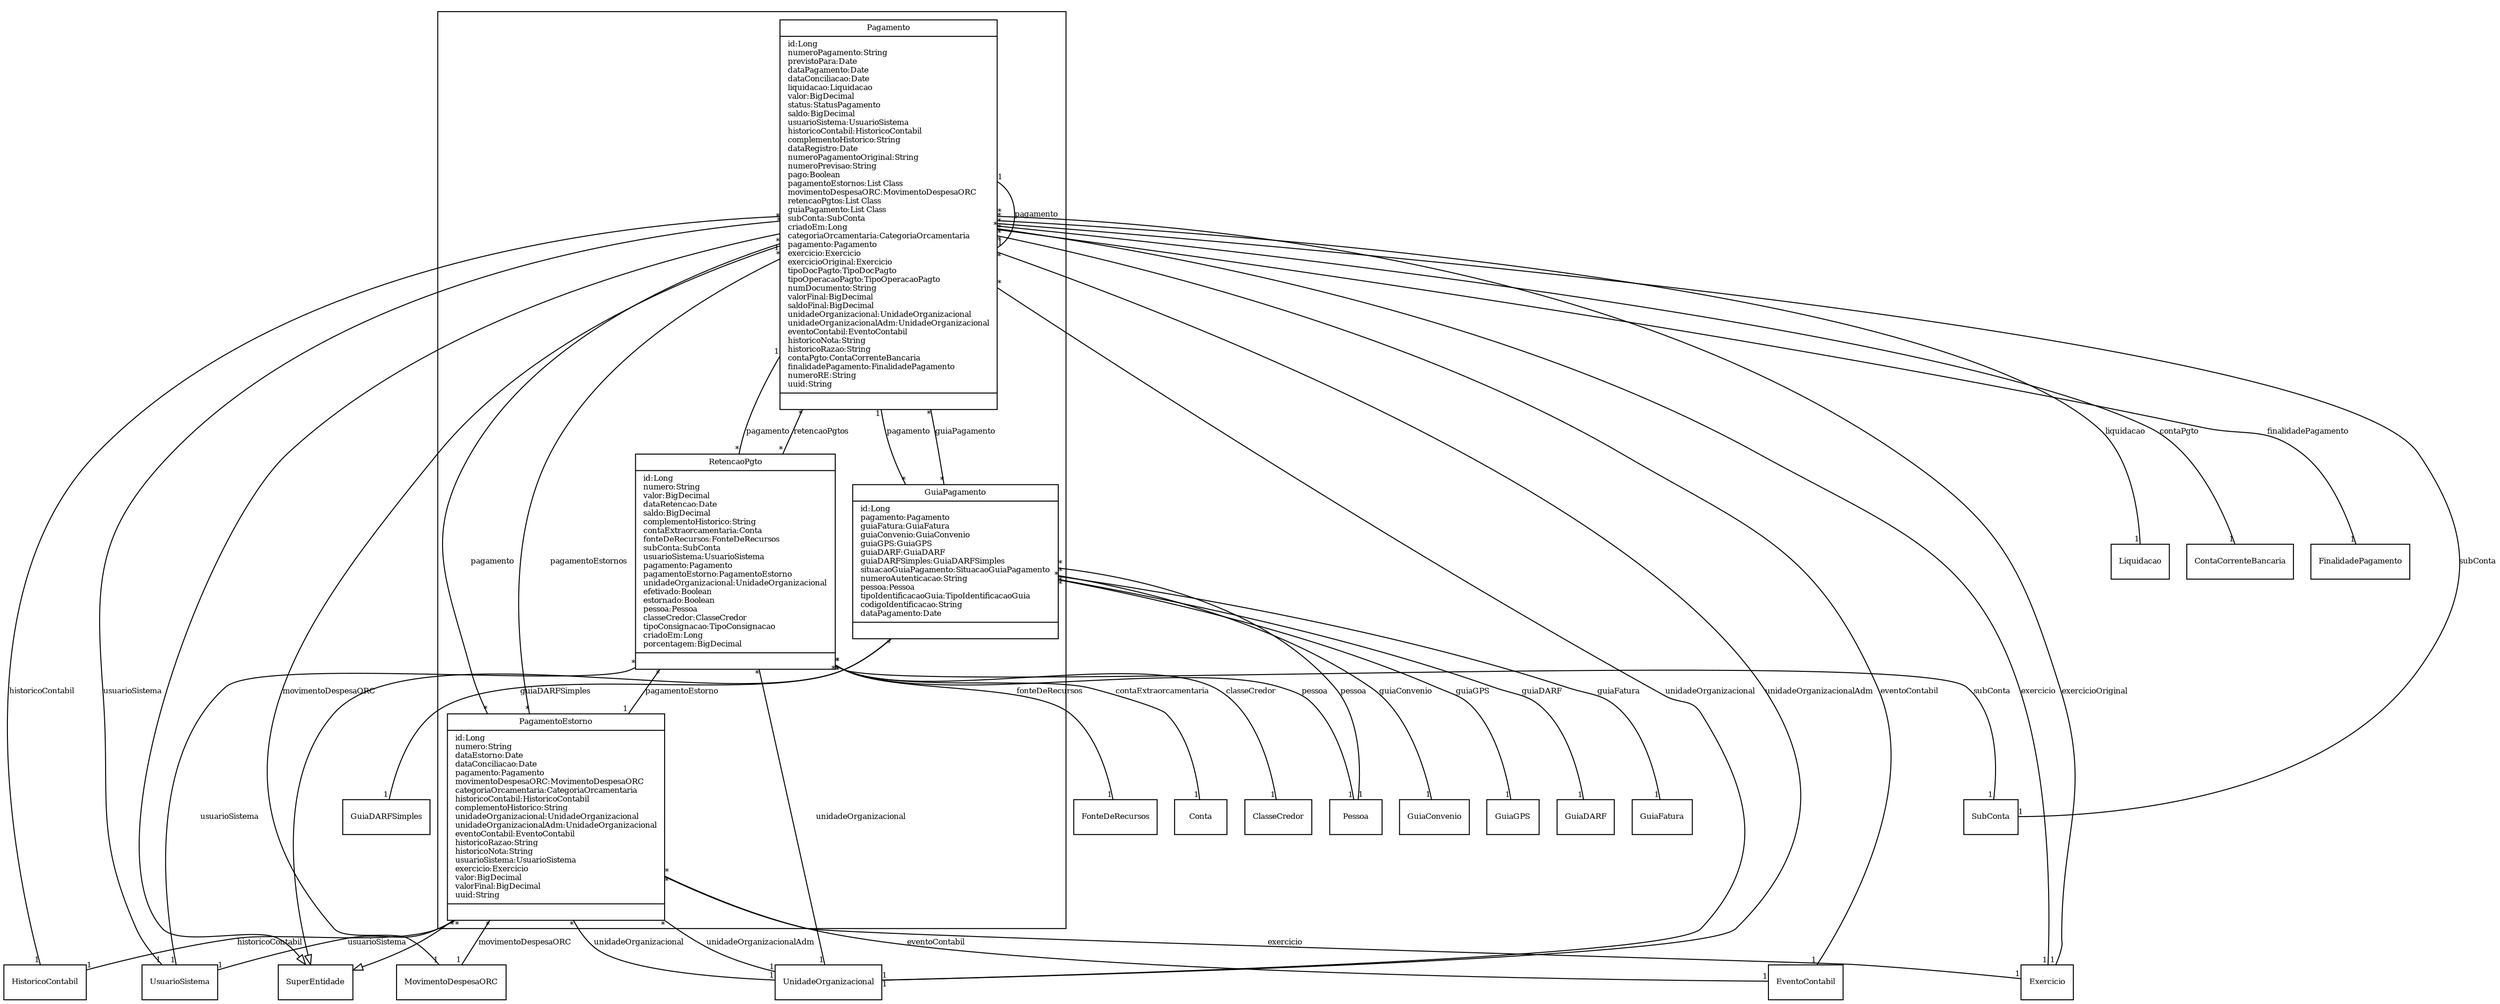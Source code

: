 digraph G{
fontname = "Times-Roman"
fontsize = 8

node [
        fontname = "Times-Roman"
        fontsize = 8
        shape = "record"
]

edge [
        fontname = "Times-Roman"
        fontsize = 8
]

subgraph clusterPAGAMENTO_DE_RESTO_A_PAGAR
{
Pagamento [label = "{Pagamento|id:Long\lnumeroPagamento:String\lprevistoPara:Date\ldataPagamento:Date\ldataConciliacao:Date\lliquidacao:Liquidacao\lvalor:BigDecimal\lstatus:StatusPagamento\lsaldo:BigDecimal\lusuarioSistema:UsuarioSistema\lhistoricoContabil:HistoricoContabil\lcomplementoHistorico:String\ldataRegistro:Date\lnumeroPagamentoOriginal:String\lnumeroPrevisao:String\lpago:Boolean\lpagamentoEstornos:List Class\lmovimentoDespesaORC:MovimentoDespesaORC\lretencaoPgtos:List Class\lguiaPagamento:List Class\lsubConta:SubConta\lcriadoEm:Long\lcategoriaOrcamentaria:CategoriaOrcamentaria\lpagamento:Pagamento\lexercicio:Exercicio\lexercicioOriginal:Exercicio\ltipoDocPagto:TipoDocPagto\ltipoOperacaoPagto:TipoOperacaoPagto\lnumDocumento:String\lvalorFinal:BigDecimal\lsaldoFinal:BigDecimal\lunidadeOrganizacional:UnidadeOrganizacional\lunidadeOrganizacionalAdm:UnidadeOrganizacional\leventoContabil:EventoContabil\lhistoricoNota:String\lhistoricoRazao:String\lcontaPgto:ContaCorrenteBancaria\lfinalidadePagamento:FinalidadePagamento\lnumeroRE:String\luuid:String\l|\l}"]
PagamentoEstorno [label = "{PagamentoEstorno|id:Long\lnumero:String\ldataEstorno:Date\ldataConciliacao:Date\lpagamento:Pagamento\lmovimentoDespesaORC:MovimentoDespesaORC\lcategoriaOrcamentaria:CategoriaOrcamentaria\lhistoricoContabil:HistoricoContabil\lcomplementoHistorico:String\lunidadeOrganizacional:UnidadeOrganizacional\lunidadeOrganizacionalAdm:UnidadeOrganizacional\leventoContabil:EventoContabil\lhistoricoRazao:String\lhistoricoNota:String\lusuarioSistema:UsuarioSistema\lexercicio:Exercicio\lvalor:BigDecimal\lvalorFinal:BigDecimal\luuid:String\l|\l}"]
RetencaoPgto [label = "{RetencaoPgto|id:Long\lnumero:String\lvalor:BigDecimal\ldataRetencao:Date\lsaldo:BigDecimal\lcomplementoHistorico:String\lcontaExtraorcamentaria:Conta\lfonteDeRecursos:FonteDeRecursos\lsubConta:SubConta\lusuarioSistema:UsuarioSistema\lpagamento:Pagamento\lpagamentoEstorno:PagamentoEstorno\lunidadeOrganizacional:UnidadeOrganizacional\lefetivado:Boolean\lestornado:Boolean\lpessoa:Pessoa\lclasseCredor:ClasseCredor\ltipoConsignacao:TipoConsignacao\lcriadoEm:Long\lporcentagem:BigDecimal\l|\l}"]
GuiaPagamento [label = "{GuiaPagamento|id:Long\lpagamento:Pagamento\lguiaFatura:GuiaFatura\lguiaConvenio:GuiaConvenio\lguiaGPS:GuiaGPS\lguiaDARF:GuiaDARF\lguiaDARFSimples:GuiaDARFSimples\lsituacaoGuiaPagamento:SituacaoGuiaPagamento\lnumeroAutenticacao:String\lpessoa:Pessoa\ltipoIdentificacaoGuia:TipoIdentificacaoGuia\lcodigoIdentificacao:String\ldataPagamento:Date\l|\l}"]
}
edge [arrowhead = "none" headlabel = "1" taillabel = "*"] Pagamento -> Liquidacao [label = "liquidacao"]
edge [arrowhead = "none" headlabel = "1" taillabel = "*"] Pagamento -> UsuarioSistema [label = "usuarioSistema"]
edge [arrowhead = "none" headlabel = "1" taillabel = "*"] Pagamento -> HistoricoContabil [label = "historicoContabil"]
edge [arrowhead = "none" headlabel = "*" taillabel = "*"] Pagamento -> PagamentoEstorno [label = "pagamentoEstornos"]
edge [arrowhead = "none" headlabel = "1" taillabel = "*"] Pagamento -> MovimentoDespesaORC [label = "movimentoDespesaORC"]
edge [arrowhead = "none" headlabel = "*" taillabel = "*"] Pagamento -> RetencaoPgto [label = "retencaoPgtos"]
edge [arrowhead = "none" headlabel = "*" taillabel = "*"] Pagamento -> GuiaPagamento [label = "guiaPagamento"]
edge [arrowhead = "none" headlabel = "1" taillabel = "*"] Pagamento -> SubConta [label = "subConta"]
edge [arrowhead = "none" headlabel = "1" taillabel = "1"] Pagamento -> Pagamento [label = "pagamento"]
edge [arrowhead = "none" headlabel = "1" taillabel = "*"] Pagamento -> Exercicio [label = "exercicio"]
edge [arrowhead = "none" headlabel = "1" taillabel = "*"] Pagamento -> Exercicio [label = "exercicioOriginal"]
edge [arrowhead = "none" headlabel = "1" taillabel = "*"] Pagamento -> UnidadeOrganizacional [label = "unidadeOrganizacional"]
edge [arrowhead = "none" headlabel = "1" taillabel = "*"] Pagamento -> UnidadeOrganizacional [label = "unidadeOrganizacionalAdm"]
edge [arrowhead = "none" headlabel = "1" taillabel = "*"] Pagamento -> EventoContabil [label = "eventoContabil"]
edge [arrowhead = "none" headlabel = "1" taillabel = "*"] Pagamento -> ContaCorrenteBancaria [label = "contaPgto"]
edge [arrowhead = "none" headlabel = "1" taillabel = "*"] Pagamento -> FinalidadePagamento [label = "finalidadePagamento"]
edge [ arrowhead = "empty" headlabel = "" taillabel = ""] Pagamento -> SuperEntidade
edge [arrowhead = "none" headlabel = "1" taillabel = "*"] PagamentoEstorno -> Pagamento [label = "pagamento"]
edge [arrowhead = "none" headlabel = "1" taillabel = "*"] PagamentoEstorno -> MovimentoDespesaORC [label = "movimentoDespesaORC"]
edge [arrowhead = "none" headlabel = "1" taillabel = "*"] PagamentoEstorno -> HistoricoContabil [label = "historicoContabil"]
edge [arrowhead = "none" headlabel = "1" taillabel = "*"] PagamentoEstorno -> UnidadeOrganizacional [label = "unidadeOrganizacional"]
edge [arrowhead = "none" headlabel = "1" taillabel = "*"] PagamentoEstorno -> UnidadeOrganizacional [label = "unidadeOrganizacionalAdm"]
edge [arrowhead = "none" headlabel = "1" taillabel = "*"] PagamentoEstorno -> EventoContabil [label = "eventoContabil"]
edge [arrowhead = "none" headlabel = "1" taillabel = "*"] PagamentoEstorno -> UsuarioSistema [label = "usuarioSistema"]
edge [arrowhead = "none" headlabel = "1" taillabel = "*"] PagamentoEstorno -> Exercicio [label = "exercicio"]
edge [ arrowhead = "empty" headlabel = "" taillabel = ""] PagamentoEstorno -> SuperEntidade
edge [arrowhead = "none" headlabel = "1" taillabel = "*"] RetencaoPgto -> Conta [label = "contaExtraorcamentaria"]
edge [arrowhead = "none" headlabel = "1" taillabel = "*"] RetencaoPgto -> FonteDeRecursos [label = "fonteDeRecursos"]
edge [arrowhead = "none" headlabel = "1" taillabel = "*"] RetencaoPgto -> SubConta [label = "subConta"]
edge [arrowhead = "none" headlabel = "1" taillabel = "*"] RetencaoPgto -> UsuarioSistema [label = "usuarioSistema"]
edge [arrowhead = "none" headlabel = "1" taillabel = "*"] RetencaoPgto -> Pagamento [label = "pagamento"]
edge [arrowhead = "none" headlabel = "1" taillabel = "*"] RetencaoPgto -> PagamentoEstorno [label = "pagamentoEstorno"]
edge [arrowhead = "none" headlabel = "1" taillabel = "*"] RetencaoPgto -> UnidadeOrganizacional [label = "unidadeOrganizacional"]
edge [arrowhead = "none" headlabel = "1" taillabel = "*"] RetencaoPgto -> Pessoa [label = "pessoa"]
edge [arrowhead = "none" headlabel = "1" taillabel = "*"] RetencaoPgto -> ClasseCredor [label = "classeCredor"]
edge [arrowhead = "none" headlabel = "1" taillabel = "*"] GuiaPagamento -> Pagamento [label = "pagamento"]
edge [arrowhead = "none" headlabel = "1" taillabel = "*"] GuiaPagamento -> GuiaFatura [label = "guiaFatura"]
edge [arrowhead = "none" headlabel = "1" taillabel = "*"] GuiaPagamento -> GuiaConvenio [label = "guiaConvenio"]
edge [arrowhead = "none" headlabel = "1" taillabel = "*"] GuiaPagamento -> GuiaGPS [label = "guiaGPS"]
edge [arrowhead = "none" headlabel = "1" taillabel = "*"] GuiaPagamento -> GuiaDARF [label = "guiaDARF"]
edge [arrowhead = "none" headlabel = "1" taillabel = "*"] GuiaPagamento -> GuiaDARFSimples [label = "guiaDARFSimples"]
edge [arrowhead = "none" headlabel = "1" taillabel = "*"] GuiaPagamento -> Pessoa [label = "pessoa"]
edge [ arrowhead = "empty" headlabel = "" taillabel = ""] GuiaPagamento -> SuperEntidade
}
